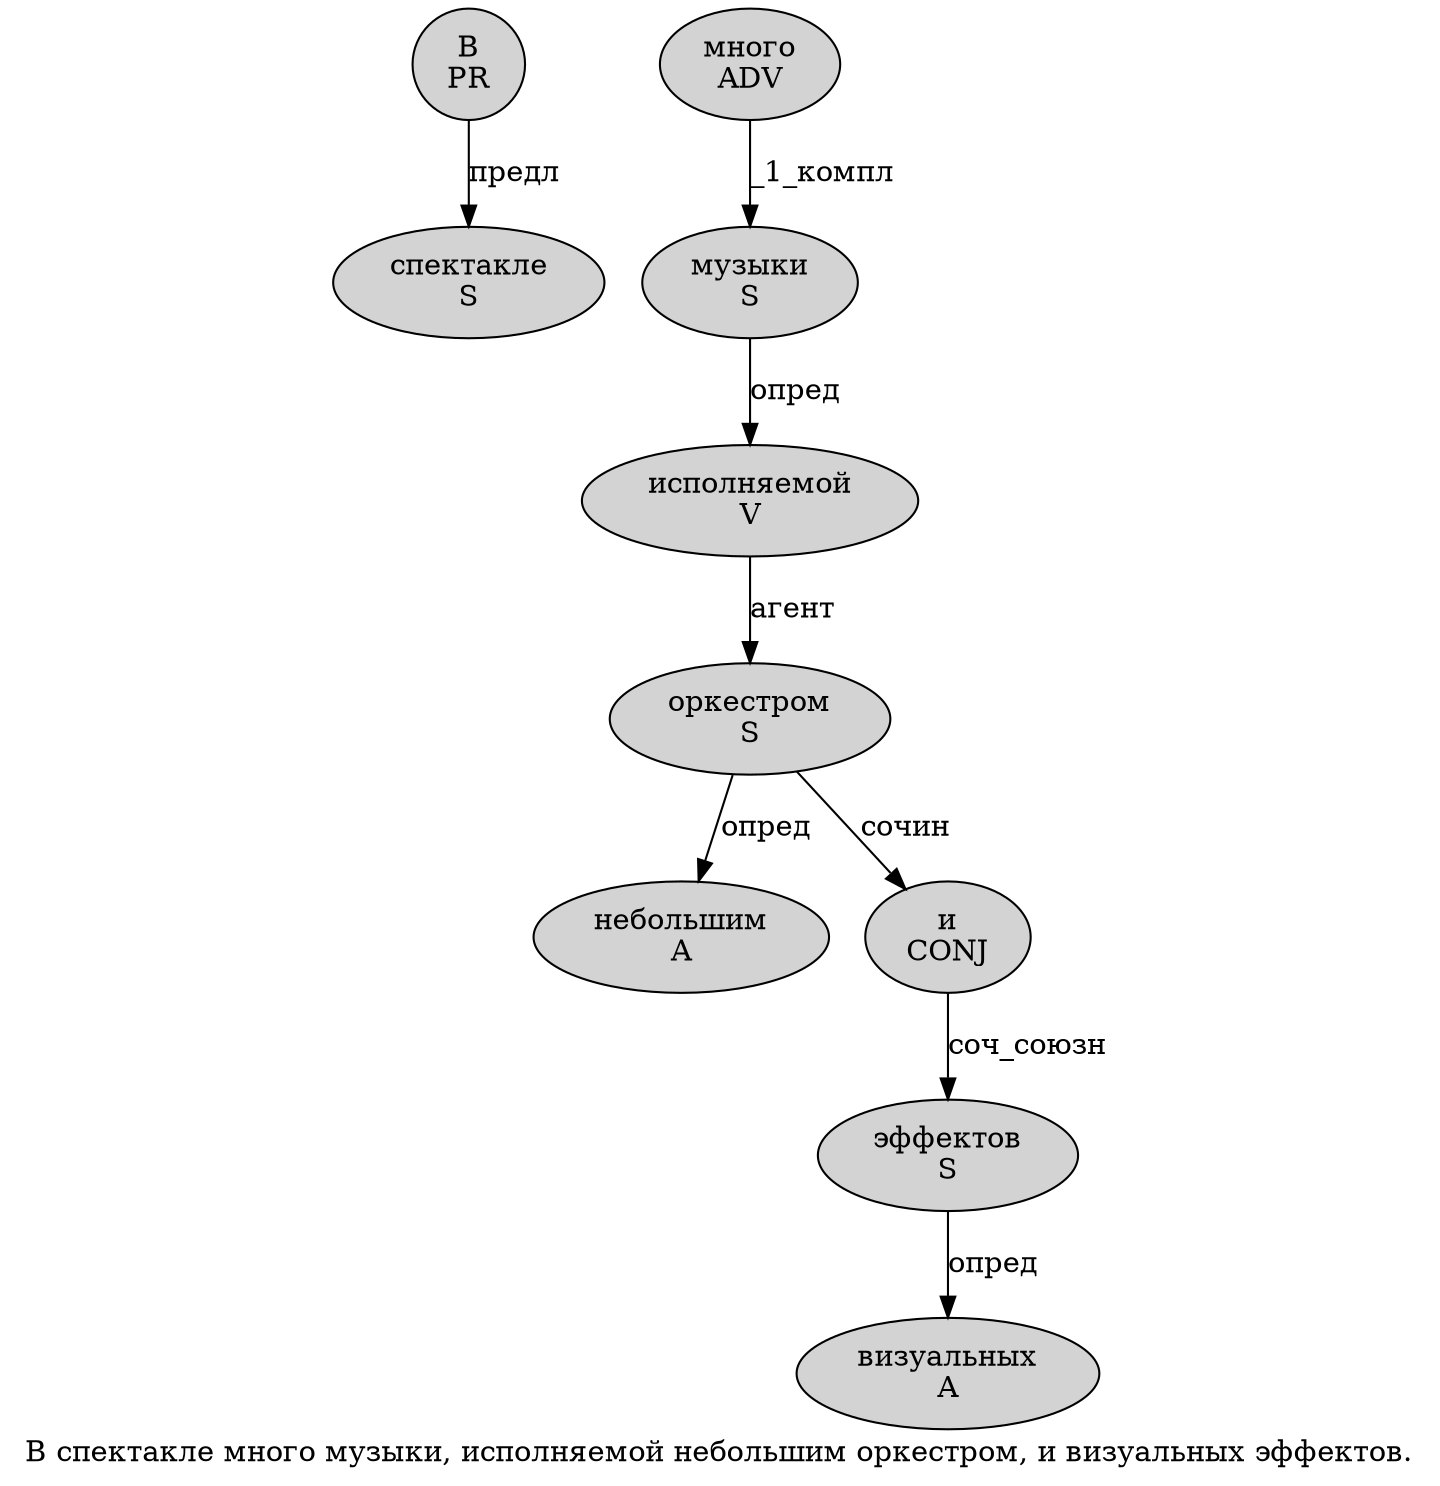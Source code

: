 digraph SENTENCE_1046 {
	graph [label="В спектакле много музыки, исполняемой небольшим оркестром, и визуальных эффектов."]
	node [style=filled]
		0 [label="В
PR" color="" fillcolor=lightgray penwidth=1 shape=ellipse]
		1 [label="спектакле
S" color="" fillcolor=lightgray penwidth=1 shape=ellipse]
		2 [label="много
ADV" color="" fillcolor=lightgray penwidth=1 shape=ellipse]
		3 [label="музыки
S" color="" fillcolor=lightgray penwidth=1 shape=ellipse]
		5 [label="исполняемой
V" color="" fillcolor=lightgray penwidth=1 shape=ellipse]
		6 [label="небольшим
A" color="" fillcolor=lightgray penwidth=1 shape=ellipse]
		7 [label="оркестром
S" color="" fillcolor=lightgray penwidth=1 shape=ellipse]
		9 [label="и
CONJ" color="" fillcolor=lightgray penwidth=1 shape=ellipse]
		10 [label="визуальных
A" color="" fillcolor=lightgray penwidth=1 shape=ellipse]
		11 [label="эффектов
S" color="" fillcolor=lightgray penwidth=1 shape=ellipse]
			7 -> 6 [label="опред"]
			7 -> 9 [label="сочин"]
			0 -> 1 [label="предл"]
			3 -> 5 [label="опред"]
			5 -> 7 [label="агент"]
			9 -> 11 [label="соч_союзн"]
			2 -> 3 [label="_1_компл"]
			11 -> 10 [label="опред"]
}
